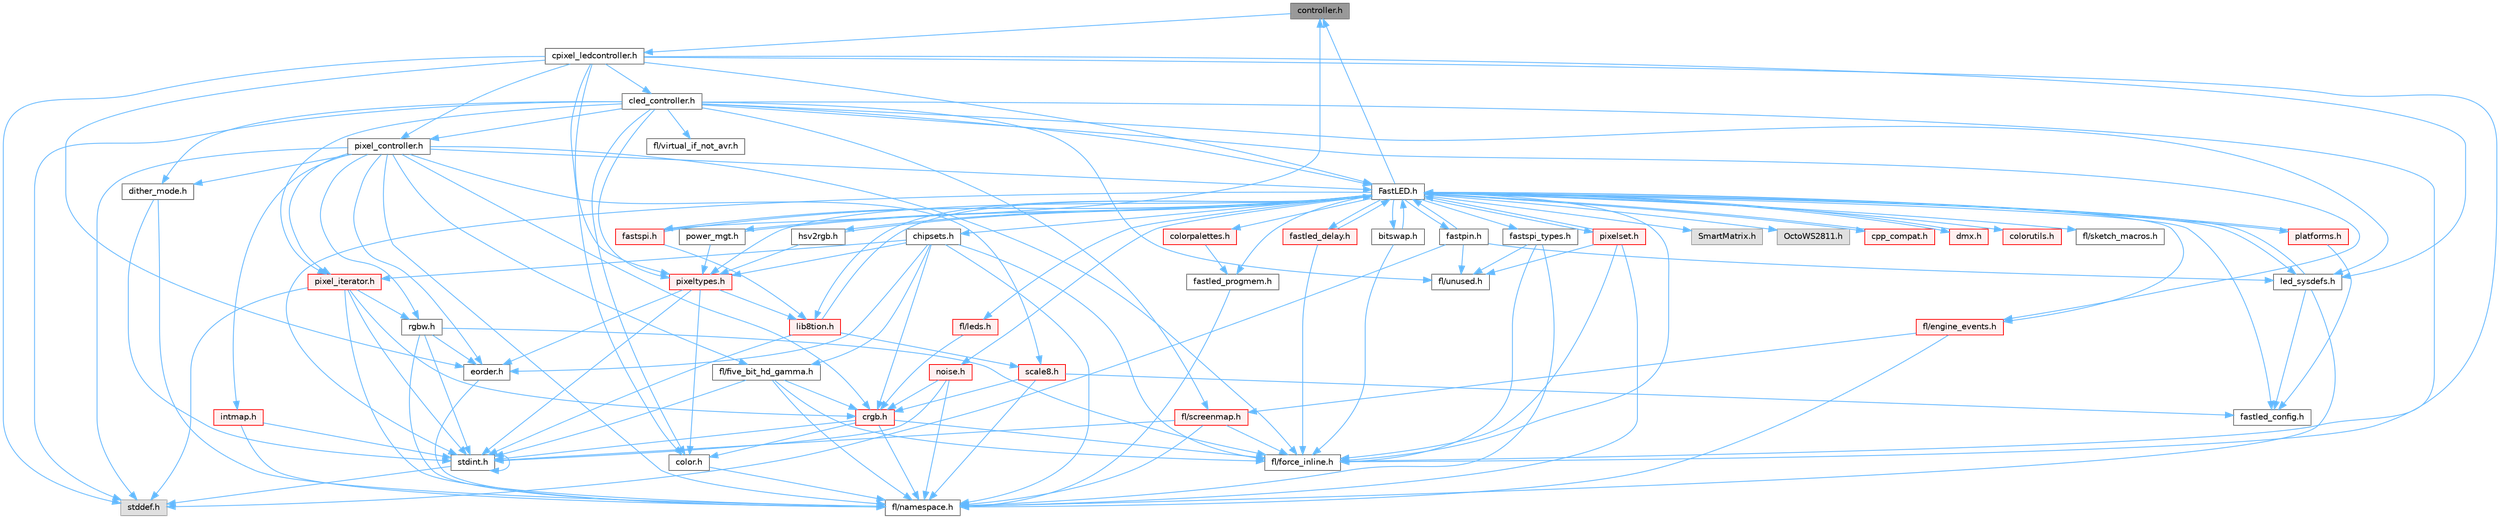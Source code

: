 digraph "controller.h"
{
 // INTERACTIVE_SVG=YES
 // LATEX_PDF_SIZE
  bgcolor="transparent";
  edge [fontname=Helvetica,fontsize=10,labelfontname=Helvetica,labelfontsize=10];
  node [fontname=Helvetica,fontsize=10,shape=box,height=0.2,width=0.4];
  Node1 [id="Node000001",label="controller.h",height=0.2,width=0.4,color="gray40", fillcolor="grey60", style="filled", fontcolor="black",tooltip="deprecated: base definitions used by led controllers for writing out led data"];
  Node1 -> Node2 [id="edge1_Node000001_Node000002",color="steelblue1",style="solid",tooltip=" "];
  Node2 [id="Node000002",label="cpixel_ledcontroller.h",height=0.2,width=0.4,color="grey40", fillcolor="white", style="filled",URL="$d9/d57/cpixel__ledcontroller_8h.html",tooltip="defines the templated version of the CLEDController class"];
  Node2 -> Node3 [id="edge2_Node000002_Node000003",color="steelblue1",style="solid",tooltip=" "];
  Node3 [id="Node000003",label="stddef.h",height=0.2,width=0.4,color="grey60", fillcolor="#E0E0E0", style="filled",tooltip=" "];
  Node2 -> Node4 [id="edge3_Node000002_Node000004",color="steelblue1",style="solid",tooltip=" "];
  Node4 [id="Node000004",label="FastLED.h",height=0.2,width=0.4,color="grey40", fillcolor="white", style="filled",URL="$db/d97/_fast_l_e_d_8h.html",tooltip="central include file for FastLED, defines the CFastLED class/object"];
  Node4 -> Node5 [id="edge4_Node000004_Node000005",color="steelblue1",style="solid",tooltip=" "];
  Node5 [id="Node000005",label="stdint.h",height=0.2,width=0.4,color="grey40", fillcolor="white", style="filled",URL="$df/dd8/stdint_8h.html",tooltip=" "];
  Node5 -> Node3 [id="edge5_Node000005_Node000003",color="steelblue1",style="solid",tooltip=" "];
  Node5 -> Node5 [id="edge6_Node000005_Node000005",color="steelblue1",style="solid",tooltip=" "];
  Node4 -> Node6 [id="edge7_Node000004_Node000006",color="steelblue1",style="solid",tooltip=" "];
  Node6 [id="Node000006",label="SmartMatrix.h",height=0.2,width=0.4,color="grey60", fillcolor="#E0E0E0", style="filled",tooltip=" "];
  Node4 -> Node7 [id="edge8_Node000004_Node000007",color="steelblue1",style="solid",tooltip=" "];
  Node7 [id="Node000007",label="OctoWS2811.h",height=0.2,width=0.4,color="grey60", fillcolor="#E0E0E0", style="filled",tooltip=" "];
  Node4 -> Node8 [id="edge9_Node000004_Node000008",color="steelblue1",style="solid",tooltip=" "];
  Node8 [id="Node000008",label="fl/force_inline.h",height=0.2,width=0.4,color="grey40", fillcolor="white", style="filled",URL="$d4/d64/force__inline_8h.html",tooltip=" "];
  Node4 -> Node9 [id="edge10_Node000004_Node000009",color="steelblue1",style="solid",tooltip=" "];
  Node9 [id="Node000009",label="cpp_compat.h",height=0.2,width=0.4,color="red", fillcolor="#FFF0F0", style="filled",URL="$d9/d13/cpp__compat_8h.html",tooltip="Compatibility functions based on C++ version."];
  Node9 -> Node4 [id="edge11_Node000009_Node000004",color="steelblue1",style="solid",tooltip=" "];
  Node4 -> Node11 [id="edge12_Node000004_Node000011",color="steelblue1",style="solid",tooltip=" "];
  Node11 [id="Node000011",label="fastled_config.h",height=0.2,width=0.4,color="grey40", fillcolor="white", style="filled",URL="$d5/d11/fastled__config_8h.html",tooltip="Contains definitions that can be used to configure FastLED at compile time."];
  Node4 -> Node12 [id="edge13_Node000004_Node000012",color="steelblue1",style="solid",tooltip=" "];
  Node12 [id="Node000012",label="led_sysdefs.h",height=0.2,width=0.4,color="grey40", fillcolor="white", style="filled",URL="$d9/d3e/led__sysdefs_8h.html",tooltip="Determines which platform system definitions to include."];
  Node12 -> Node4 [id="edge14_Node000012_Node000004",color="steelblue1",style="solid",tooltip=" "];
  Node12 -> Node11 [id="edge15_Node000012_Node000011",color="steelblue1",style="solid",tooltip=" "];
  Node12 -> Node13 [id="edge16_Node000012_Node000013",color="steelblue1",style="solid",tooltip=" "];
  Node13 [id="Node000013",label="fl/namespace.h",height=0.2,width=0.4,color="grey40", fillcolor="white", style="filled",URL="$df/d2a/namespace_8h.html",tooltip="Implements the FastLED namespace macros."];
  Node4 -> Node14 [id="edge17_Node000004_Node000014",color="steelblue1",style="solid",tooltip=" "];
  Node14 [id="Node000014",label="fastled_delay.h",height=0.2,width=0.4,color="red", fillcolor="#FFF0F0", style="filled",URL="$d0/da8/fastled__delay_8h.html",tooltip="Utility functions and classes for managing delay cycles."];
  Node14 -> Node4 [id="edge18_Node000014_Node000004",color="steelblue1",style="solid",tooltip=" "];
  Node14 -> Node8 [id="edge19_Node000014_Node000008",color="steelblue1",style="solid",tooltip=" "];
  Node4 -> Node16 [id="edge20_Node000004_Node000016",color="steelblue1",style="solid",tooltip=" "];
  Node16 [id="Node000016",label="bitswap.h",height=0.2,width=0.4,color="grey40", fillcolor="white", style="filled",URL="$de/ded/bitswap_8h.html",tooltip="Functions for doing a rotation of bits/bytes used by parallel output."];
  Node16 -> Node4 [id="edge21_Node000016_Node000004",color="steelblue1",style="solid",tooltip=" "];
  Node16 -> Node8 [id="edge22_Node000016_Node000008",color="steelblue1",style="solid",tooltip=" "];
  Node4 -> Node1 [id="edge23_Node000004_Node000001",color="steelblue1",style="solid",tooltip=" "];
  Node4 -> Node17 [id="edge24_Node000004_Node000017",color="steelblue1",style="solid",tooltip=" "];
  Node17 [id="Node000017",label="fastpin.h",height=0.2,width=0.4,color="grey40", fillcolor="white", style="filled",URL="$db/d65/fastpin_8h.html",tooltip="Class base definitions for defining fast pin access."];
  Node17 -> Node4 [id="edge25_Node000017_Node000004",color="steelblue1",style="solid",tooltip=" "];
  Node17 -> Node12 [id="edge26_Node000017_Node000012",color="steelblue1",style="solid",tooltip=" "];
  Node17 -> Node3 [id="edge27_Node000017_Node000003",color="steelblue1",style="solid",tooltip=" "];
  Node17 -> Node18 [id="edge28_Node000017_Node000018",color="steelblue1",style="solid",tooltip=" "];
  Node18 [id="Node000018",label="fl/unused.h",height=0.2,width=0.4,color="grey40", fillcolor="white", style="filled",URL="$d8/d4b/unused_8h.html",tooltip=" "];
  Node4 -> Node19 [id="edge29_Node000004_Node000019",color="steelblue1",style="solid",tooltip=" "];
  Node19 [id="Node000019",label="fastspi_types.h",height=0.2,width=0.4,color="grey40", fillcolor="white", style="filled",URL="$d2/ddb/fastspi__types_8h.html",tooltip="Data types and constants used by SPI interfaces."];
  Node19 -> Node8 [id="edge30_Node000019_Node000008",color="steelblue1",style="solid",tooltip=" "];
  Node19 -> Node13 [id="edge31_Node000019_Node000013",color="steelblue1",style="solid",tooltip=" "];
  Node19 -> Node18 [id="edge32_Node000019_Node000018",color="steelblue1",style="solid",tooltip=" "];
  Node4 -> Node20 [id="edge33_Node000004_Node000020",color="steelblue1",style="solid",tooltip=" "];
  Node20 [id="Node000020",label="dmx.h",height=0.2,width=0.4,color="red", fillcolor="#FFF0F0", style="filled",URL="$d3/de1/dmx_8h.html",tooltip="Defines the DMX512-based LED controllers."];
  Node20 -> Node4 [id="edge34_Node000020_Node000004",color="steelblue1",style="solid",tooltip=" "];
  Node4 -> Node23 [id="edge35_Node000004_Node000023",color="steelblue1",style="solid",tooltip=" "];
  Node23 [id="Node000023",label="platforms.h",height=0.2,width=0.4,color="red", fillcolor="#FFF0F0", style="filled",URL="$da/dc9/platforms_8h.html",tooltip="Determines which platforms headers to include."];
  Node23 -> Node4 [id="edge36_Node000023_Node000004",color="steelblue1",style="solid",tooltip=" "];
  Node23 -> Node11 [id="edge37_Node000023_Node000011",color="steelblue1",style="solid",tooltip=" "];
  Node4 -> Node25 [id="edge38_Node000004_Node000025",color="steelblue1",style="solid",tooltip=" "];
  Node25 [id="Node000025",label="fastled_progmem.h",height=0.2,width=0.4,color="grey40", fillcolor="white", style="filled",URL="$df/dab/fastled__progmem_8h.html",tooltip="Wrapper definitions to allow seamless use of PROGMEM in environments that have it."];
  Node25 -> Node13 [id="edge39_Node000025_Node000013",color="steelblue1",style="solid",tooltip=" "];
  Node4 -> Node26 [id="edge40_Node000004_Node000026",color="steelblue1",style="solid",tooltip=" "];
  Node26 [id="Node000026",label="lib8tion.h",height=0.2,width=0.4,color="red", fillcolor="#FFF0F0", style="filled",URL="$df/da5/lib8tion_8h.html",tooltip="Fast, efficient 8-bit math functions specifically designed for high-performance LED programming."];
  Node26 -> Node4 [id="edge41_Node000026_Node000004",color="steelblue1",style="solid",tooltip=" "];
  Node26 -> Node5 [id="edge42_Node000026_Node000005",color="steelblue1",style="solid",tooltip=" "];
  Node26 -> Node50 [id="edge43_Node000026_Node000050",color="steelblue1",style="solid",tooltip=" "];
  Node50 [id="Node000050",label="scale8.h",height=0.2,width=0.4,color="red", fillcolor="#FFF0F0", style="filled",URL="$db/d91/scale8_8h.html",tooltip="Fast, efficient 8-bit scaling functions specifically designed for high-performance LED programming."];
  Node50 -> Node51 [id="edge44_Node000050_Node000051",color="steelblue1",style="solid",tooltip=" "];
  Node51 [id="Node000051",label="crgb.h",height=0.2,width=0.4,color="red", fillcolor="#FFF0F0", style="filled",URL="$db/dd1/crgb_8h.html",tooltip="Defines the red, green, and blue (RGB) pixel struct."];
  Node51 -> Node5 [id="edge45_Node000051_Node000005",color="steelblue1",style="solid",tooltip=" "];
  Node51 -> Node13 [id="edge46_Node000051_Node000013",color="steelblue1",style="solid",tooltip=" "];
  Node51 -> Node53 [id="edge47_Node000051_Node000053",color="steelblue1",style="solid",tooltip=" "];
  Node53 [id="Node000053",label="color.h",height=0.2,width=0.4,color="grey40", fillcolor="white", style="filled",URL="$d2/d6b/src_2color_8h.html",tooltip="Contains definitions for color correction and temperature."];
  Node53 -> Node13 [id="edge48_Node000053_Node000013",color="steelblue1",style="solid",tooltip=" "];
  Node51 -> Node8 [id="edge49_Node000051_Node000008",color="steelblue1",style="solid",tooltip=" "];
  Node50 -> Node13 [id="edge50_Node000050_Node000013",color="steelblue1",style="solid",tooltip=" "];
  Node50 -> Node11 [id="edge51_Node000050_Node000011",color="steelblue1",style="solid",tooltip=" "];
  Node4 -> Node57 [id="edge52_Node000004_Node000057",color="steelblue1",style="solid",tooltip=" "];
  Node57 [id="Node000057",label="pixeltypes.h",height=0.2,width=0.4,color="red", fillcolor="#FFF0F0", style="filled",URL="$d2/dba/pixeltypes_8h.html",tooltip="Includes defintions for RGB and HSV pixels."];
  Node57 -> Node5 [id="edge53_Node000057_Node000005",color="steelblue1",style="solid",tooltip=" "];
  Node57 -> Node26 [id="edge54_Node000057_Node000026",color="steelblue1",style="solid",tooltip=" "];
  Node57 -> Node53 [id="edge55_Node000057_Node000053",color="steelblue1",style="solid",tooltip=" "];
  Node57 -> Node58 [id="edge56_Node000057_Node000058",color="steelblue1",style="solid",tooltip=" "];
  Node58 [id="Node000058",label="eorder.h",height=0.2,width=0.4,color="grey40", fillcolor="white", style="filled",URL="$db/d07/eorder_8h.html",tooltip="Defines color channel ordering enumerations."];
  Node58 -> Node13 [id="edge57_Node000058_Node000013",color="steelblue1",style="solid",tooltip=" "];
  Node4 -> Node60 [id="edge58_Node000004_Node000060",color="steelblue1",style="solid",tooltip=" "];
  Node60 [id="Node000060",label="hsv2rgb.h",height=0.2,width=0.4,color="grey40", fillcolor="white", style="filled",URL="$de/d9a/hsv2rgb_8h.html",tooltip="Functions to convert from the HSV colorspace to the RGB colorspace."];
  Node60 -> Node4 [id="edge59_Node000060_Node000004",color="steelblue1",style="solid",tooltip=" "];
  Node60 -> Node57 [id="edge60_Node000060_Node000057",color="steelblue1",style="solid",tooltip=" "];
  Node4 -> Node61 [id="edge61_Node000004_Node000061",color="steelblue1",style="solid",tooltip=" "];
  Node61 [id="Node000061",label="colorutils.h",height=0.2,width=0.4,color="red", fillcolor="#FFF0F0", style="filled",URL="$d1/dfb/colorutils_8h.html",tooltip=" "];
  Node4 -> Node69 [id="edge62_Node000004_Node000069",color="steelblue1",style="solid",tooltip=" "];
  Node69 [id="Node000069",label="pixelset.h",height=0.2,width=0.4,color="red", fillcolor="#FFF0F0", style="filled",URL="$d4/d46/pixelset_8h.html",tooltip="Declares classes for managing logical groups of LEDs."];
  Node69 -> Node8 [id="edge63_Node000069_Node000008",color="steelblue1",style="solid",tooltip=" "];
  Node69 -> Node13 [id="edge64_Node000069_Node000013",color="steelblue1",style="solid",tooltip=" "];
  Node69 -> Node18 [id="edge65_Node000069_Node000018",color="steelblue1",style="solid",tooltip=" "];
  Node69 -> Node4 [id="edge66_Node000069_Node000004",color="steelblue1",style="solid",tooltip=" "];
  Node4 -> Node70 [id="edge67_Node000004_Node000070",color="steelblue1",style="solid",tooltip=" "];
  Node70 [id="Node000070",label="colorpalettes.h",height=0.2,width=0.4,color="red", fillcolor="#FFF0F0", style="filled",URL="$dc/dcc/colorpalettes_8h.html",tooltip="Declarations for the predefined color palettes supplied by FastLED."];
  Node70 -> Node25 [id="edge68_Node000070_Node000025",color="steelblue1",style="solid",tooltip=" "];
  Node4 -> Node71 [id="edge69_Node000004_Node000071",color="steelblue1",style="solid",tooltip=" "];
  Node71 [id="Node000071",label="noise.h",height=0.2,width=0.4,color="red", fillcolor="#FFF0F0", style="filled",URL="$d1/d31/noise_8h.html",tooltip="Functions to generate and fill arrays with noise."];
  Node71 -> Node5 [id="edge70_Node000071_Node000005",color="steelblue1",style="solid",tooltip=" "];
  Node71 -> Node51 [id="edge71_Node000071_Node000051",color="steelblue1",style="solid",tooltip=" "];
  Node71 -> Node13 [id="edge72_Node000071_Node000013",color="steelblue1",style="solid",tooltip=" "];
  Node4 -> Node72 [id="edge73_Node000004_Node000072",color="steelblue1",style="solid",tooltip=" "];
  Node72 [id="Node000072",label="power_mgt.h",height=0.2,width=0.4,color="grey40", fillcolor="white", style="filled",URL="$dc/d5b/power__mgt_8h.html",tooltip="Functions to limit the power used by FastLED."];
  Node72 -> Node4 [id="edge74_Node000072_Node000004",color="steelblue1",style="solid",tooltip=" "];
  Node72 -> Node57 [id="edge75_Node000072_Node000057",color="steelblue1",style="solid",tooltip=" "];
  Node4 -> Node73 [id="edge76_Node000004_Node000073",color="steelblue1",style="solid",tooltip=" "];
  Node73 [id="Node000073",label="fastspi.h",height=0.2,width=0.4,color="red", fillcolor="#FFF0F0", style="filled",URL="$d6/ddc/fastspi_8h.html",tooltip="Serial peripheral interface (SPI) definitions per platform."];
  Node73 -> Node4 [id="edge77_Node000073_Node000004",color="steelblue1",style="solid",tooltip=" "];
  Node73 -> Node1 [id="edge78_Node000073_Node000001",color="steelblue1",style="solid",tooltip=" "];
  Node73 -> Node26 [id="edge79_Node000073_Node000026",color="steelblue1",style="solid",tooltip=" "];
  Node4 -> Node75 [id="edge80_Node000004_Node000075",color="steelblue1",style="solid",tooltip=" "];
  Node75 [id="Node000075",label="chipsets.h",height=0.2,width=0.4,color="grey40", fillcolor="white", style="filled",URL="$db/d66/chipsets_8h.html",tooltip="Contains the bulk of the definitions for the various LED chipsets supported."];
  Node75 -> Node57 [id="edge81_Node000075_Node000057",color="steelblue1",style="solid",tooltip=" "];
  Node75 -> Node76 [id="edge82_Node000075_Node000076",color="steelblue1",style="solid",tooltip=" "];
  Node76 [id="Node000076",label="fl/five_bit_hd_gamma.h",height=0.2,width=0.4,color="grey40", fillcolor="white", style="filled",URL="$dc/d44/five__bit__hd__gamma_8h.html",tooltip="Declares functions for five-bit gamma correction."];
  Node76 -> Node5 [id="edge83_Node000076_Node000005",color="steelblue1",style="solid",tooltip=" "];
  Node76 -> Node51 [id="edge84_Node000076_Node000051",color="steelblue1",style="solid",tooltip=" "];
  Node76 -> Node8 [id="edge85_Node000076_Node000008",color="steelblue1",style="solid",tooltip=" "];
  Node76 -> Node13 [id="edge86_Node000076_Node000013",color="steelblue1",style="solid",tooltip=" "];
  Node75 -> Node8 [id="edge87_Node000075_Node000008",color="steelblue1",style="solid",tooltip=" "];
  Node75 -> Node77 [id="edge88_Node000075_Node000077",color="steelblue1",style="solid",tooltip=" "];
  Node77 [id="Node000077",label="pixel_iterator.h",height=0.2,width=0.4,color="red", fillcolor="#FFF0F0", style="filled",URL="$d8/d6c/pixel__iterator_8h.html",tooltip="Non-templated low level pixel data writing class."];
  Node77 -> Node3 [id="edge89_Node000077_Node000003",color="steelblue1",style="solid",tooltip=" "];
  Node77 -> Node5 [id="edge90_Node000077_Node000005",color="steelblue1",style="solid",tooltip=" "];
  Node77 -> Node13 [id="edge91_Node000077_Node000013",color="steelblue1",style="solid",tooltip=" "];
  Node77 -> Node78 [id="edge92_Node000077_Node000078",color="steelblue1",style="solid",tooltip=" "];
  Node78 [id="Node000078",label="rgbw.h",height=0.2,width=0.4,color="grey40", fillcolor="white", style="filled",URL="$d7/dbb/rgbw_8h.html",tooltip="Functions for red, green, blue, white (RGBW) output."];
  Node78 -> Node5 [id="edge93_Node000078_Node000005",color="steelblue1",style="solid",tooltip=" "];
  Node78 -> Node8 [id="edge94_Node000078_Node000008",color="steelblue1",style="solid",tooltip=" "];
  Node78 -> Node13 [id="edge95_Node000078_Node000013",color="steelblue1",style="solid",tooltip=" "];
  Node78 -> Node58 [id="edge96_Node000078_Node000058",color="steelblue1",style="solid",tooltip=" "];
  Node77 -> Node51 [id="edge97_Node000077_Node000051",color="steelblue1",style="solid",tooltip=" "];
  Node75 -> Node51 [id="edge98_Node000075_Node000051",color="steelblue1",style="solid",tooltip=" "];
  Node75 -> Node58 [id="edge99_Node000075_Node000058",color="steelblue1",style="solid",tooltip=" "];
  Node75 -> Node13 [id="edge100_Node000075_Node000013",color="steelblue1",style="solid",tooltip=" "];
  Node4 -> Node79 [id="edge101_Node000004_Node000079",color="steelblue1",style="solid",tooltip=" "];
  Node79 [id="Node000079",label="fl/engine_events.h",height=0.2,width=0.4,color="red", fillcolor="#FFF0F0", style="filled",URL="$db/dc0/engine__events_8h.html",tooltip=" "];
  Node79 -> Node13 [id="edge102_Node000079_Node000013",color="steelblue1",style="solid",tooltip=" "];
  Node79 -> Node80 [id="edge103_Node000079_Node000080",color="steelblue1",style="solid",tooltip=" "];
  Node80 [id="Node000080",label="fl/screenmap.h",height=0.2,width=0.4,color="red", fillcolor="#FFF0F0", style="filled",URL="$d7/d97/screenmap_8h.html",tooltip=" "];
  Node80 -> Node5 [id="edge104_Node000080_Node000005",color="steelblue1",style="solid",tooltip=" "];
  Node80 -> Node8 [id="edge105_Node000080_Node000008",color="steelblue1",style="solid",tooltip=" "];
  Node80 -> Node13 [id="edge106_Node000080_Node000013",color="steelblue1",style="solid",tooltip=" "];
  Node4 -> Node86 [id="edge107_Node000004_Node000086",color="steelblue1",style="solid",tooltip=" "];
  Node86 [id="Node000086",label="fl/leds.h",height=0.2,width=0.4,color="red", fillcolor="#FFF0F0", style="filled",URL="$da/d78/leds_8h.html",tooltip=" "];
  Node86 -> Node51 [id="edge108_Node000086_Node000051",color="steelblue1",style="solid",tooltip=" "];
  Node4 -> Node87 [id="edge109_Node000004_Node000087",color="steelblue1",style="solid",tooltip=" "];
  Node87 [id="Node000087",label="fl/sketch_macros.h",height=0.2,width=0.4,color="grey40", fillcolor="white", style="filled",URL="$d1/dbc/sketch__macros_8h.html",tooltip=" "];
  Node2 -> Node12 [id="edge110_Node000002_Node000012",color="steelblue1",style="solid",tooltip=" "];
  Node2 -> Node57 [id="edge111_Node000002_Node000057",color="steelblue1",style="solid",tooltip=" "];
  Node2 -> Node53 [id="edge112_Node000002_Node000053",color="steelblue1",style="solid",tooltip=" "];
  Node2 -> Node58 [id="edge113_Node000002_Node000058",color="steelblue1",style="solid",tooltip=" "];
  Node2 -> Node8 [id="edge114_Node000002_Node000008",color="steelblue1",style="solid",tooltip=" "];
  Node2 -> Node88 [id="edge115_Node000002_Node000088",color="steelblue1",style="solid",tooltip=" "];
  Node88 [id="Node000088",label="pixel_controller.h",height=0.2,width=0.4,color="grey40", fillcolor="white", style="filled",URL="$d5/d4d/pixel__controller_8h.html",tooltip="Low level pixel data writing class."];
  Node88 -> Node3 [id="edge116_Node000088_Node000003",color="steelblue1",style="solid",tooltip=" "];
  Node88 -> Node54 [id="edge117_Node000088_Node000054",color="steelblue1",style="solid",tooltip=" "];
  Node54 [id="Node000054",label="intmap.h",height=0.2,width=0.4,color="red", fillcolor="#FFF0F0", style="filled",URL="$d8/d54/intmap_8h.html",tooltip="Defines integer mapping functions."];
  Node54 -> Node13 [id="edge118_Node000054_Node000013",color="steelblue1",style="solid",tooltip=" "];
  Node54 -> Node5 [id="edge119_Node000054_Node000005",color="steelblue1",style="solid",tooltip=" "];
  Node88 -> Node78 [id="edge120_Node000088_Node000078",color="steelblue1",style="solid",tooltip=" "];
  Node88 -> Node76 [id="edge121_Node000088_Node000076",color="steelblue1",style="solid",tooltip=" "];
  Node88 -> Node8 [id="edge122_Node000088_Node000008",color="steelblue1",style="solid",tooltip=" "];
  Node88 -> Node50 [id="edge123_Node000088_Node000050",color="steelblue1",style="solid",tooltip=" "];
  Node88 -> Node13 [id="edge124_Node000088_Node000013",color="steelblue1",style="solid",tooltip=" "];
  Node88 -> Node58 [id="edge125_Node000088_Node000058",color="steelblue1",style="solid",tooltip=" "];
  Node88 -> Node89 [id="edge126_Node000088_Node000089",color="steelblue1",style="solid",tooltip=" "];
  Node89 [id="Node000089",label="dither_mode.h",height=0.2,width=0.4,color="grey40", fillcolor="white", style="filled",URL="$d8/d90/dither__mode_8h.html",tooltip="Declares dithering options and types."];
  Node89 -> Node5 [id="edge127_Node000089_Node000005",color="steelblue1",style="solid",tooltip=" "];
  Node89 -> Node13 [id="edge128_Node000089_Node000013",color="steelblue1",style="solid",tooltip=" "];
  Node88 -> Node77 [id="edge129_Node000088_Node000077",color="steelblue1",style="solid",tooltip=" "];
  Node88 -> Node51 [id="edge130_Node000088_Node000051",color="steelblue1",style="solid",tooltip=" "];
  Node88 -> Node4 [id="edge131_Node000088_Node000004",color="steelblue1",style="solid",tooltip=" "];
  Node2 -> Node90 [id="edge132_Node000002_Node000090",color="steelblue1",style="solid",tooltip=" "];
  Node90 [id="Node000090",label="cled_controller.h",height=0.2,width=0.4,color="grey40", fillcolor="white", style="filled",URL="$db/d6d/cled__controller_8h.html",tooltip="base definitions used by led controllers for writing out led data"];
  Node90 -> Node3 [id="edge133_Node000090_Node000003",color="steelblue1",style="solid",tooltip=" "];
  Node90 -> Node4 [id="edge134_Node000090_Node000004",color="steelblue1",style="solid",tooltip=" "];
  Node90 -> Node12 [id="edge135_Node000090_Node000012",color="steelblue1",style="solid",tooltip=" "];
  Node90 -> Node57 [id="edge136_Node000090_Node000057",color="steelblue1",style="solid",tooltip=" "];
  Node90 -> Node53 [id="edge137_Node000090_Node000053",color="steelblue1",style="solid",tooltip=" "];
  Node90 -> Node8 [id="edge138_Node000090_Node000008",color="steelblue1",style="solid",tooltip=" "];
  Node90 -> Node18 [id="edge139_Node000090_Node000018",color="steelblue1",style="solid",tooltip=" "];
  Node90 -> Node88 [id="edge140_Node000090_Node000088",color="steelblue1",style="solid",tooltip=" "];
  Node90 -> Node89 [id="edge141_Node000090_Node000089",color="steelblue1",style="solid",tooltip=" "];
  Node90 -> Node77 [id="edge142_Node000090_Node000077",color="steelblue1",style="solid",tooltip=" "];
  Node90 -> Node79 [id="edge143_Node000090_Node000079",color="steelblue1",style="solid",tooltip=" "];
  Node90 -> Node80 [id="edge144_Node000090_Node000080",color="steelblue1",style="solid",tooltip=" "];
  Node90 -> Node91 [id="edge145_Node000090_Node000091",color="steelblue1",style="solid",tooltip=" "];
  Node91 [id="Node000091",label="fl/virtual_if_not_avr.h",height=0.2,width=0.4,color="grey40", fillcolor="white", style="filled",URL="$da/ddb/virtual__if__not__avr_8h.html",tooltip=" "];
}
